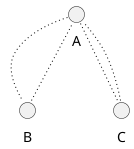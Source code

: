 @startuml
!include<archimate/Archimate>

Rel_Access(A, B)
Rel_Access(A, C)
Rel_Access(B, A)
Rel_Access(C, A)

@enduml
